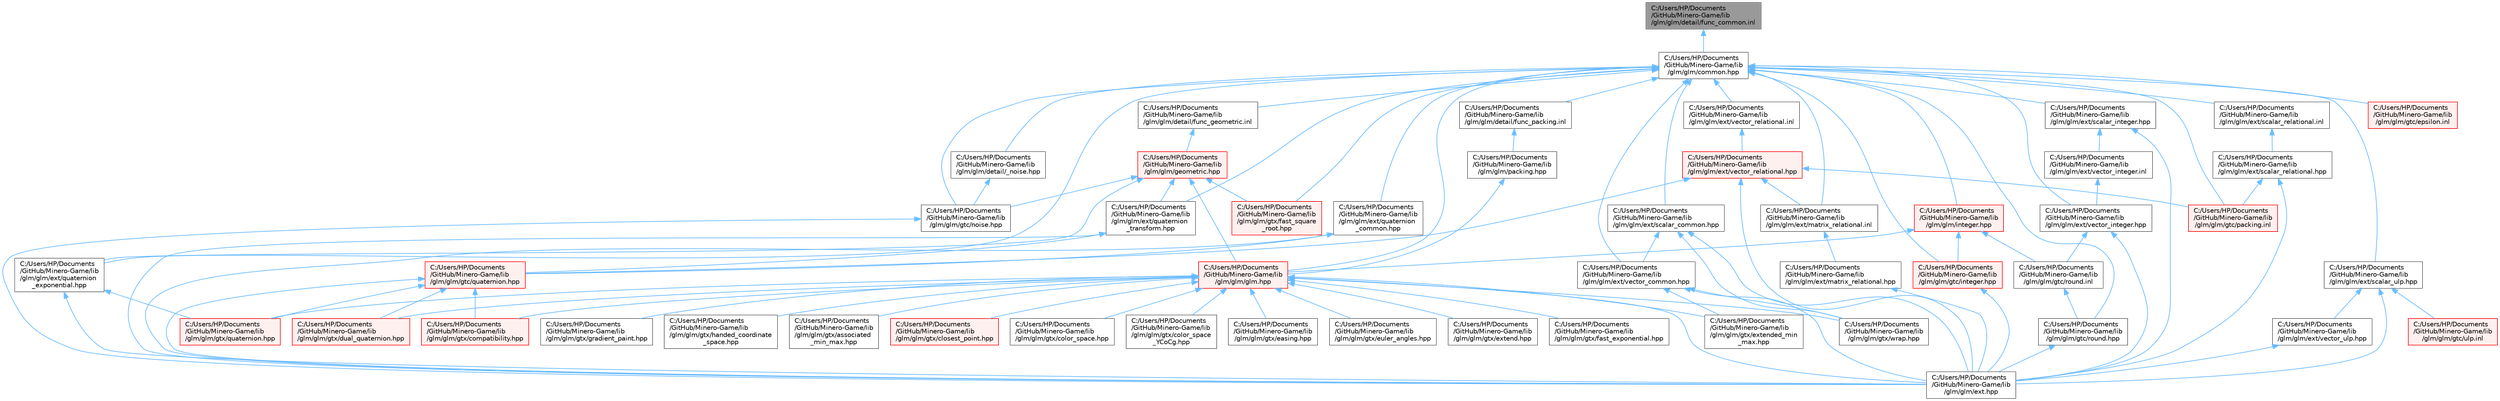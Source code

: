 digraph "C:/Users/HP/Documents/GitHub/Minero-Game/lib/glm/glm/detail/func_common.inl"
{
 // LATEX_PDF_SIZE
  bgcolor="transparent";
  edge [fontname=Helvetica,fontsize=10,labelfontname=Helvetica,labelfontsize=10];
  node [fontname=Helvetica,fontsize=10,shape=box,height=0.2,width=0.4];
  Node1 [id="Node000001",label="C:/Users/HP/Documents\l/GitHub/Minero-Game/lib\l/glm/glm/detail/func_common.inl",height=0.2,width=0.4,color="gray40", fillcolor="grey60", style="filled", fontcolor="black",tooltip=" "];
  Node1 -> Node2 [id="edge1_Node000001_Node000002",dir="back",color="steelblue1",style="solid",tooltip=" "];
  Node2 [id="Node000002",label="C:/Users/HP/Documents\l/GitHub/Minero-Game/lib\l/glm/glm/common.hpp",height=0.2,width=0.4,color="grey40", fillcolor="white", style="filled",URL="$lib_2glm_2glm_2common_8hpp.html",tooltip=" "];
  Node2 -> Node3 [id="edge2_Node000002_Node000003",dir="back",color="steelblue1",style="solid",tooltip=" "];
  Node3 [id="Node000003",label="C:/Users/HP/Documents\l/GitHub/Minero-Game/lib\l/glm/glm/detail/_noise.hpp",height=0.2,width=0.4,color="grey40", fillcolor="white", style="filled",URL="$lib_2glm_2glm_2detail_2__noise_8hpp.html",tooltip=" "];
  Node3 -> Node4 [id="edge3_Node000003_Node000004",dir="back",color="steelblue1",style="solid",tooltip=" "];
  Node4 [id="Node000004",label="C:/Users/HP/Documents\l/GitHub/Minero-Game/lib\l/glm/glm/gtc/noise.hpp",height=0.2,width=0.4,color="grey40", fillcolor="white", style="filled",URL="$lib_2glm_2glm_2gtc_2noise_8hpp.html",tooltip=" "];
  Node4 -> Node5 [id="edge4_Node000004_Node000005",dir="back",color="steelblue1",style="solid",tooltip=" "];
  Node5 [id="Node000005",label="C:/Users/HP/Documents\l/GitHub/Minero-Game/lib\l/glm/glm/ext.hpp",height=0.2,width=0.4,color="grey40", fillcolor="white", style="filled",URL="$lib_2glm_2glm_2ext_8hpp.html",tooltip=" "];
  Node2 -> Node6 [id="edge5_Node000002_Node000006",dir="back",color="steelblue1",style="solid",tooltip=" "];
  Node6 [id="Node000006",label="C:/Users/HP/Documents\l/GitHub/Minero-Game/lib\l/glm/glm/detail/func_geometric.inl",height=0.2,width=0.4,color="grey40", fillcolor="white", style="filled",URL="$lib_2glm_2glm_2detail_2func__geometric_8inl.html",tooltip=" "];
  Node6 -> Node7 [id="edge6_Node000006_Node000007",dir="back",color="steelblue1",style="solid",tooltip=" "];
  Node7 [id="Node000007",label="C:/Users/HP/Documents\l/GitHub/Minero-Game/lib\l/glm/glm/geometric.hpp",height=0.2,width=0.4,color="red", fillcolor="#FFF0F0", style="filled",URL="$lib_2glm_2glm_2geometric_8hpp.html",tooltip=" "];
  Node7 -> Node125 [id="edge7_Node000007_Node000125",dir="back",color="steelblue1",style="solid",tooltip=" "];
  Node125 [id="Node000125",label="C:/Users/HP/Documents\l/GitHub/Minero-Game/lib\l/glm/glm/ext/quaternion\l_exponential.hpp",height=0.2,width=0.4,color="grey40", fillcolor="white", style="filled",URL="$lib_2glm_2glm_2ext_2quaternion__exponential_8hpp.html",tooltip=" "];
  Node125 -> Node5 [id="edge8_Node000125_Node000005",dir="back",color="steelblue1",style="solid",tooltip=" "];
  Node125 -> Node54 [id="edge9_Node000125_Node000054",dir="back",color="steelblue1",style="solid",tooltip=" "];
  Node54 [id="Node000054",label="C:/Users/HP/Documents\l/GitHub/Minero-Game/lib\l/glm/glm/gtx/quaternion.hpp",height=0.2,width=0.4,color="red", fillcolor="#FFF0F0", style="filled",URL="$lib_2glm_2glm_2gtx_2quaternion_8hpp.html",tooltip=" "];
  Node7 -> Node129 [id="edge10_Node000007_Node000129",dir="back",color="steelblue1",style="solid",tooltip=" "];
  Node129 [id="Node000129",label="C:/Users/HP/Documents\l/GitHub/Minero-Game/lib\l/glm/glm/ext/quaternion\l_transform.hpp",height=0.2,width=0.4,color="grey40", fillcolor="white", style="filled",URL="$lib_2glm_2glm_2ext_2quaternion__transform_8hpp.html",tooltip=" "];
  Node129 -> Node5 [id="edge11_Node000129_Node000005",dir="back",color="steelblue1",style="solid",tooltip=" "];
  Node129 -> Node91 [id="edge12_Node000129_Node000091",dir="back",color="steelblue1",style="solid",tooltip=" "];
  Node91 [id="Node000091",label="C:/Users/HP/Documents\l/GitHub/Minero-Game/lib\l/glm/glm/gtc/quaternion.hpp",height=0.2,width=0.4,color="red", fillcolor="#FFF0F0", style="filled",URL="$lib_2glm_2glm_2gtc_2quaternion_8hpp.html",tooltip=" "];
  Node91 -> Node5 [id="edge13_Node000091_Node000005",dir="back",color="steelblue1",style="solid",tooltip=" "];
  Node91 -> Node24 [id="edge14_Node000091_Node000024",dir="back",color="steelblue1",style="solid",tooltip=" "];
  Node24 [id="Node000024",label="C:/Users/HP/Documents\l/GitHub/Minero-Game/lib\l/glm/glm/gtx/compatibility.hpp",height=0.2,width=0.4,color="red", fillcolor="#FFF0F0", style="filled",URL="$lib_2glm_2glm_2gtx_2compatibility_8hpp.html",tooltip=" "];
  Node91 -> Node27 [id="edge15_Node000091_Node000027",dir="back",color="steelblue1",style="solid",tooltip=" "];
  Node27 [id="Node000027",label="C:/Users/HP/Documents\l/GitHub/Minero-Game/lib\l/glm/glm/gtx/dual_quaternion.hpp",height=0.2,width=0.4,color="red", fillcolor="#FFF0F0", style="filled",URL="$lib_2glm_2glm_2gtx_2dual__quaternion_8hpp.html",tooltip=" "];
  Node91 -> Node54 [id="edge16_Node000091_Node000054",dir="back",color="steelblue1",style="solid",tooltip=" "];
  Node7 -> Node18 [id="edge17_Node000007_Node000018",dir="back",color="steelblue1",style="solid",tooltip=" "];
  Node18 [id="Node000018",label="C:/Users/HP/Documents\l/GitHub/Minero-Game/lib\l/glm/glm/glm.hpp",height=0.2,width=0.4,color="red", fillcolor="#FFF0F0", style="filled",URL="$lib_2glm_2glm_2glm_8hpp.html",tooltip=" "];
  Node18 -> Node5 [id="edge18_Node000018_Node000005",dir="back",color="steelblue1",style="solid",tooltip=" "];
  Node18 -> Node19 [id="edge19_Node000018_Node000019",dir="back",color="steelblue1",style="solid",tooltip=" "];
  Node19 [id="Node000019",label="C:/Users/HP/Documents\l/GitHub/Minero-Game/lib\l/glm/glm/gtx/associated\l_min_max.hpp",height=0.2,width=0.4,color="grey40", fillcolor="white", style="filled",URL="$lib_2glm_2glm_2gtx_2associated__min__max_8hpp.html",tooltip=" "];
  Node18 -> Node20 [id="edge20_Node000018_Node000020",dir="back",color="steelblue1",style="solid",tooltip=" "];
  Node20 [id="Node000020",label="C:/Users/HP/Documents\l/GitHub/Minero-Game/lib\l/glm/glm/gtx/closest_point.hpp",height=0.2,width=0.4,color="red", fillcolor="#FFF0F0", style="filled",URL="$lib_2glm_2glm_2gtx_2closest__point_8hpp.html",tooltip=" "];
  Node18 -> Node22 [id="edge21_Node000018_Node000022",dir="back",color="steelblue1",style="solid",tooltip=" "];
  Node22 [id="Node000022",label="C:/Users/HP/Documents\l/GitHub/Minero-Game/lib\l/glm/glm/gtx/color_space.hpp",height=0.2,width=0.4,color="grey40", fillcolor="white", style="filled",URL="$lib_2glm_2glm_2gtx_2color__space_8hpp.html",tooltip=" "];
  Node18 -> Node23 [id="edge22_Node000018_Node000023",dir="back",color="steelblue1",style="solid",tooltip=" "];
  Node23 [id="Node000023",label="C:/Users/HP/Documents\l/GitHub/Minero-Game/lib\l/glm/glm/gtx/color_space\l_YCoCg.hpp",height=0.2,width=0.4,color="grey40", fillcolor="white", style="filled",URL="$lib_2glm_2glm_2gtx_2color__space___y_co_cg_8hpp.html",tooltip=" "];
  Node18 -> Node24 [id="edge23_Node000018_Node000024",dir="back",color="steelblue1",style="solid",tooltip=" "];
  Node18 -> Node27 [id="edge24_Node000018_Node000027",dir="back",color="steelblue1",style="solid",tooltip=" "];
  Node18 -> Node33 [id="edge25_Node000018_Node000033",dir="back",color="steelblue1",style="solid",tooltip=" "];
  Node33 [id="Node000033",label="C:/Users/HP/Documents\l/GitHub/Minero-Game/lib\l/glm/glm/gtx/easing.hpp",height=0.2,width=0.4,color="grey40", fillcolor="white", style="filled",URL="$lib_2glm_2glm_2gtx_2easing_8hpp.html",tooltip=" "];
  Node18 -> Node26 [id="edge26_Node000018_Node000026",dir="back",color="steelblue1",style="solid",tooltip=" "];
  Node26 [id="Node000026",label="C:/Users/HP/Documents\l/GitHub/Minero-Game/lib\l/glm/glm/gtx/euler_angles.hpp",height=0.2,width=0.4,color="grey40", fillcolor="white", style="filled",URL="$lib_2glm_2glm_2gtx_2euler__angles_8hpp.html",tooltip=" "];
  Node18 -> Node34 [id="edge27_Node000018_Node000034",dir="back",color="steelblue1",style="solid",tooltip=" "];
  Node34 [id="Node000034",label="C:/Users/HP/Documents\l/GitHub/Minero-Game/lib\l/glm/glm/gtx/extend.hpp",height=0.2,width=0.4,color="grey40", fillcolor="white", style="filled",URL="$lib_2glm_2glm_2gtx_2extend_8hpp.html",tooltip=" "];
  Node18 -> Node35 [id="edge28_Node000018_Node000035",dir="back",color="steelblue1",style="solid",tooltip=" "];
  Node35 [id="Node000035",label="C:/Users/HP/Documents\l/GitHub/Minero-Game/lib\l/glm/glm/gtx/extended_min\l_max.hpp",height=0.2,width=0.4,color="grey40", fillcolor="white", style="filled",URL="$lib_2glm_2glm_2gtx_2extended__min__max_8hpp.html",tooltip=" "];
  Node18 -> Node36 [id="edge29_Node000018_Node000036",dir="back",color="steelblue1",style="solid",tooltip=" "];
  Node36 [id="Node000036",label="C:/Users/HP/Documents\l/GitHub/Minero-Game/lib\l/glm/glm/gtx/fast_exponential.hpp",height=0.2,width=0.4,color="grey40", fillcolor="white", style="filled",URL="$lib_2glm_2glm_2gtx_2fast__exponential_8hpp.html",tooltip=" "];
  Node18 -> Node37 [id="edge30_Node000018_Node000037",dir="back",color="steelblue1",style="solid",tooltip=" "];
  Node37 [id="Node000037",label="C:/Users/HP/Documents\l/GitHub/Minero-Game/lib\l/glm/glm/gtx/gradient_paint.hpp",height=0.2,width=0.4,color="grey40", fillcolor="white", style="filled",URL="$lib_2glm_2glm_2gtx_2gradient__paint_8hpp.html",tooltip=" "];
  Node18 -> Node38 [id="edge31_Node000018_Node000038",dir="back",color="steelblue1",style="solid",tooltip=" "];
  Node38 [id="Node000038",label="C:/Users/HP/Documents\l/GitHub/Minero-Game/lib\l/glm/glm/gtx/handed_coordinate\l_space.hpp",height=0.2,width=0.4,color="grey40", fillcolor="white", style="filled",URL="$lib_2glm_2glm_2gtx_2handed__coordinate__space_8hpp.html",tooltip=" "];
  Node18 -> Node54 [id="edge32_Node000018_Node000054",dir="back",color="steelblue1",style="solid",tooltip=" "];
  Node18 -> Node66 [id="edge33_Node000018_Node000066",dir="back",color="steelblue1",style="solid",tooltip=" "];
  Node66 [id="Node000066",label="C:/Users/HP/Documents\l/GitHub/Minero-Game/lib\l/glm/glm/gtx/wrap.hpp",height=0.2,width=0.4,color="grey40", fillcolor="white", style="filled",URL="$lib_2glm_2glm_2gtx_2wrap_8hpp.html",tooltip=" "];
  Node7 -> Node4 [id="edge34_Node000007_Node000004",dir="back",color="steelblue1",style="solid",tooltip=" "];
  Node7 -> Node134 [id="edge35_Node000007_Node000134",dir="back",color="steelblue1",style="solid",tooltip=" "];
  Node134 [id="Node000134",label="C:/Users/HP/Documents\l/GitHub/Minero-Game/lib\l/glm/glm/gtx/fast_square\l_root.hpp",height=0.2,width=0.4,color="red", fillcolor="#FFF0F0", style="filled",URL="$lib_2glm_2glm_2gtx_2fast__square__root_8hpp.html",tooltip=" "];
  Node2 -> Node137 [id="edge36_Node000002_Node000137",dir="back",color="steelblue1",style="solid",tooltip=" "];
  Node137 [id="Node000137",label="C:/Users/HP/Documents\l/GitHub/Minero-Game/lib\l/glm/glm/detail/func_packing.inl",height=0.2,width=0.4,color="grey40", fillcolor="white", style="filled",URL="$lib_2glm_2glm_2detail_2func__packing_8inl.html",tooltip=" "];
  Node137 -> Node138 [id="edge37_Node000137_Node000138",dir="back",color="steelblue1",style="solid",tooltip=" "];
  Node138 [id="Node000138",label="C:/Users/HP/Documents\l/GitHub/Minero-Game/lib\l/glm/glm/packing.hpp",height=0.2,width=0.4,color="grey40", fillcolor="white", style="filled",URL="$lib_2glm_2glm_2packing_8hpp.html",tooltip=" "];
  Node138 -> Node18 [id="edge38_Node000138_Node000018",dir="back",color="steelblue1",style="solid",tooltip=" "];
  Node2 -> Node139 [id="edge39_Node000002_Node000139",dir="back",color="steelblue1",style="solid",tooltip=" "];
  Node139 [id="Node000139",label="C:/Users/HP/Documents\l/GitHub/Minero-Game/lib\l/glm/glm/ext/matrix_relational.inl",height=0.2,width=0.4,color="grey40", fillcolor="white", style="filled",URL="$lib_2glm_2glm_2ext_2matrix__relational_8inl.html",tooltip=" "];
  Node139 -> Node140 [id="edge40_Node000139_Node000140",dir="back",color="steelblue1",style="solid",tooltip=" "];
  Node140 [id="Node000140",label="C:/Users/HP/Documents\l/GitHub/Minero-Game/lib\l/glm/glm/ext/matrix_relational.hpp",height=0.2,width=0.4,color="grey40", fillcolor="white", style="filled",URL="$lib_2glm_2glm_2ext_2matrix__relational_8hpp.html",tooltip=" "];
  Node140 -> Node5 [id="edge41_Node000140_Node000005",dir="back",color="steelblue1",style="solid",tooltip=" "];
  Node2 -> Node128 [id="edge42_Node000002_Node000128",dir="back",color="steelblue1",style="solid",tooltip=" "];
  Node128 [id="Node000128",label="C:/Users/HP/Documents\l/GitHub/Minero-Game/lib\l/glm/glm/ext/quaternion\l_common.hpp",height=0.2,width=0.4,color="grey40", fillcolor="white", style="filled",URL="$lib_2glm_2glm_2ext_2quaternion__common_8hpp.html",tooltip=" "];
  Node128 -> Node5 [id="edge43_Node000128_Node000005",dir="back",color="steelblue1",style="solid",tooltip=" "];
  Node128 -> Node91 [id="edge44_Node000128_Node000091",dir="back",color="steelblue1",style="solid",tooltip=" "];
  Node2 -> Node125 [id="edge45_Node000002_Node000125",dir="back",color="steelblue1",style="solid",tooltip=" "];
  Node2 -> Node129 [id="edge46_Node000002_Node000129",dir="back",color="steelblue1",style="solid",tooltip=" "];
  Node2 -> Node141 [id="edge47_Node000002_Node000141",dir="back",color="steelblue1",style="solid",tooltip=" "];
  Node141 [id="Node000141",label="C:/Users/HP/Documents\l/GitHub/Minero-Game/lib\l/glm/glm/ext/scalar_common.hpp",height=0.2,width=0.4,color="grey40", fillcolor="white", style="filled",URL="$lib_2glm_2glm_2ext_2scalar__common_8hpp.html",tooltip=" "];
  Node141 -> Node5 [id="edge48_Node000141_Node000005",dir="back",color="steelblue1",style="solid",tooltip=" "];
  Node141 -> Node142 [id="edge49_Node000141_Node000142",dir="back",color="steelblue1",style="solid",tooltip=" "];
  Node142 [id="Node000142",label="C:/Users/HP/Documents\l/GitHub/Minero-Game/lib\l/glm/glm/ext/vector_common.hpp",height=0.2,width=0.4,color="grey40", fillcolor="white", style="filled",URL="$lib_2glm_2glm_2ext_2vector__common_8hpp.html",tooltip=" "];
  Node142 -> Node5 [id="edge50_Node000142_Node000005",dir="back",color="steelblue1",style="solid",tooltip=" "];
  Node142 -> Node35 [id="edge51_Node000142_Node000035",dir="back",color="steelblue1",style="solid",tooltip=" "];
  Node142 -> Node66 [id="edge52_Node000142_Node000066",dir="back",color="steelblue1",style="solid",tooltip=" "];
  Node141 -> Node66 [id="edge53_Node000141_Node000066",dir="back",color="steelblue1",style="solid",tooltip=" "];
  Node2 -> Node143 [id="edge54_Node000002_Node000143",dir="back",color="steelblue1",style="solid",tooltip=" "];
  Node143 [id="Node000143",label="C:/Users/HP/Documents\l/GitHub/Minero-Game/lib\l/glm/glm/ext/scalar_integer.hpp",height=0.2,width=0.4,color="grey40", fillcolor="white", style="filled",URL="$lib_2glm_2glm_2ext_2scalar__integer_8hpp.html",tooltip=" "];
  Node143 -> Node5 [id="edge55_Node000143_Node000005",dir="back",color="steelblue1",style="solid",tooltip=" "];
  Node143 -> Node144 [id="edge56_Node000143_Node000144",dir="back",color="steelblue1",style="solid",tooltip=" "];
  Node144 [id="Node000144",label="C:/Users/HP/Documents\l/GitHub/Minero-Game/lib\l/glm/glm/ext/vector_integer.inl",height=0.2,width=0.4,color="grey40", fillcolor="white", style="filled",URL="$lib_2glm_2glm_2ext_2vector__integer_8inl.html",tooltip=" "];
  Node144 -> Node145 [id="edge57_Node000144_Node000145",dir="back",color="steelblue1",style="solid",tooltip=" "];
  Node145 [id="Node000145",label="C:/Users/HP/Documents\l/GitHub/Minero-Game/lib\l/glm/glm/ext/vector_integer.hpp",height=0.2,width=0.4,color="grey40", fillcolor="white", style="filled",URL="$lib_2glm_2glm_2ext_2vector__integer_8hpp.html",tooltip=" "];
  Node145 -> Node5 [id="edge58_Node000145_Node000005",dir="back",color="steelblue1",style="solid",tooltip=" "];
  Node145 -> Node146 [id="edge59_Node000145_Node000146",dir="back",color="steelblue1",style="solid",tooltip=" "];
  Node146 [id="Node000146",label="C:/Users/HP/Documents\l/GitHub/Minero-Game/lib\l/glm/glm/gtc/round.inl",height=0.2,width=0.4,color="grey40", fillcolor="white", style="filled",URL="$lib_2glm_2glm_2gtc_2round_8inl.html",tooltip=" "];
  Node146 -> Node147 [id="edge60_Node000146_Node000147",dir="back",color="steelblue1",style="solid",tooltip=" "];
  Node147 [id="Node000147",label="C:/Users/HP/Documents\l/GitHub/Minero-Game/lib\l/glm/glm/gtc/round.hpp",height=0.2,width=0.4,color="grey40", fillcolor="white", style="filled",URL="$lib_2glm_2glm_2gtc_2round_8hpp.html",tooltip=" "];
  Node147 -> Node5 [id="edge61_Node000147_Node000005",dir="back",color="steelblue1",style="solid",tooltip=" "];
  Node2 -> Node148 [id="edge62_Node000002_Node000148",dir="back",color="steelblue1",style="solid",tooltip=" "];
  Node148 [id="Node000148",label="C:/Users/HP/Documents\l/GitHub/Minero-Game/lib\l/glm/glm/ext/scalar_relational.inl",height=0.2,width=0.4,color="grey40", fillcolor="white", style="filled",URL="$lib_2glm_2glm_2ext_2scalar__relational_8inl.html",tooltip=" "];
  Node148 -> Node149 [id="edge63_Node000148_Node000149",dir="back",color="steelblue1",style="solid",tooltip=" "];
  Node149 [id="Node000149",label="C:/Users/HP/Documents\l/GitHub/Minero-Game/lib\l/glm/glm/ext/scalar_relational.hpp",height=0.2,width=0.4,color="grey40", fillcolor="white", style="filled",URL="$lib_2glm_2glm_2ext_2scalar__relational_8hpp.html",tooltip=" "];
  Node149 -> Node5 [id="edge64_Node000149_Node000005",dir="back",color="steelblue1",style="solid",tooltip=" "];
  Node149 -> Node150 [id="edge65_Node000149_Node000150",dir="back",color="steelblue1",style="solid",tooltip=" "];
  Node150 [id="Node000150",label="C:/Users/HP/Documents\l/GitHub/Minero-Game/lib\l/glm/glm/gtc/packing.inl",height=0.2,width=0.4,color="red", fillcolor="#FFF0F0", style="filled",URL="$lib_2glm_2glm_2gtc_2packing_8inl.html",tooltip=" "];
  Node2 -> Node151 [id="edge66_Node000002_Node000151",dir="back",color="steelblue1",style="solid",tooltip=" "];
  Node151 [id="Node000151",label="C:/Users/HP/Documents\l/GitHub/Minero-Game/lib\l/glm/glm/ext/scalar_ulp.hpp",height=0.2,width=0.4,color="grey40", fillcolor="white", style="filled",URL="$lib_2glm_2glm_2ext_2scalar__ulp_8hpp.html",tooltip=" "];
  Node151 -> Node5 [id="edge67_Node000151_Node000005",dir="back",color="steelblue1",style="solid",tooltip=" "];
  Node151 -> Node152 [id="edge68_Node000151_Node000152",dir="back",color="steelblue1",style="solid",tooltip=" "];
  Node152 [id="Node000152",label="C:/Users/HP/Documents\l/GitHub/Minero-Game/lib\l/glm/glm/ext/vector_ulp.hpp",height=0.2,width=0.4,color="grey40", fillcolor="white", style="filled",URL="$lib_2glm_2glm_2ext_2vector__ulp_8hpp.html",tooltip=" "];
  Node152 -> Node5 [id="edge69_Node000152_Node000005",dir="back",color="steelblue1",style="solid",tooltip=" "];
  Node151 -> Node153 [id="edge70_Node000151_Node000153",dir="back",color="steelblue1",style="solid",tooltip=" "];
  Node153 [id="Node000153",label="C:/Users/HP/Documents\l/GitHub/Minero-Game/lib\l/glm/glm/gtc/ulp.inl",height=0.2,width=0.4,color="red", fillcolor="#FFF0F0", style="filled",URL="$lib_2glm_2glm_2gtc_2ulp_8inl.html",tooltip=" "];
  Node2 -> Node142 [id="edge71_Node000002_Node000142",dir="back",color="steelblue1",style="solid",tooltip=" "];
  Node2 -> Node145 [id="edge72_Node000002_Node000145",dir="back",color="steelblue1",style="solid",tooltip=" "];
  Node2 -> Node155 [id="edge73_Node000002_Node000155",dir="back",color="steelblue1",style="solid",tooltip=" "];
  Node155 [id="Node000155",label="C:/Users/HP/Documents\l/GitHub/Minero-Game/lib\l/glm/glm/ext/vector_relational.inl",height=0.2,width=0.4,color="grey40", fillcolor="white", style="filled",URL="$lib_2glm_2glm_2ext_2vector__relational_8inl.html",tooltip=" "];
  Node155 -> Node156 [id="edge74_Node000155_Node000156",dir="back",color="steelblue1",style="solid",tooltip=" "];
  Node156 [id="Node000156",label="C:/Users/HP/Documents\l/GitHub/Minero-Game/lib\l/glm/glm/ext/vector_relational.hpp",height=0.2,width=0.4,color="red", fillcolor="#FFF0F0", style="filled",URL="$lib_2glm_2glm_2ext_2vector__relational_8hpp.html",tooltip=" "];
  Node156 -> Node5 [id="edge75_Node000156_Node000005",dir="back",color="steelblue1",style="solid",tooltip=" "];
  Node156 -> Node139 [id="edge76_Node000156_Node000139",dir="back",color="steelblue1",style="solid",tooltip=" "];
  Node156 -> Node150 [id="edge77_Node000156_Node000150",dir="back",color="steelblue1",style="solid",tooltip=" "];
  Node156 -> Node91 [id="edge78_Node000156_Node000091",dir="back",color="steelblue1",style="solid",tooltip=" "];
  Node2 -> Node18 [id="edge79_Node000002_Node000018",dir="back",color="steelblue1",style="solid",tooltip=" "];
  Node2 -> Node158 [id="edge80_Node000002_Node000158",dir="back",color="steelblue1",style="solid",tooltip=" "];
  Node158 [id="Node000158",label="C:/Users/HP/Documents\l/GitHub/Minero-Game/lib\l/glm/glm/gtc/epsilon.inl",height=0.2,width=0.4,color="red", fillcolor="#FFF0F0", style="filled",URL="$lib_2glm_2glm_2gtc_2epsilon_8inl.html",tooltip=" "];
  Node2 -> Node163 [id="edge81_Node000002_Node000163",dir="back",color="steelblue1",style="solid",tooltip=" "];
  Node163 [id="Node000163",label="C:/Users/HP/Documents\l/GitHub/Minero-Game/lib\l/glm/glm/gtc/integer.hpp",height=0.2,width=0.4,color="red", fillcolor="#FFF0F0", style="filled",URL="$lib_2glm_2glm_2gtc_2integer_8hpp.html",tooltip=" "];
  Node163 -> Node5 [id="edge82_Node000163_Node000005",dir="back",color="steelblue1",style="solid",tooltip=" "];
  Node2 -> Node4 [id="edge83_Node000002_Node000004",dir="back",color="steelblue1",style="solid",tooltip=" "];
  Node2 -> Node150 [id="edge84_Node000002_Node000150",dir="back",color="steelblue1",style="solid",tooltip=" "];
  Node2 -> Node147 [id="edge85_Node000002_Node000147",dir="back",color="steelblue1",style="solid",tooltip=" "];
  Node2 -> Node134 [id="edge86_Node000002_Node000134",dir="back",color="steelblue1",style="solid",tooltip=" "];
  Node2 -> Node164 [id="edge87_Node000002_Node000164",dir="back",color="steelblue1",style="solid",tooltip=" "];
  Node164 [id="Node000164",label="C:/Users/HP/Documents\l/GitHub/Minero-Game/lib\l/glm/glm/integer.hpp",height=0.2,width=0.4,color="red", fillcolor="#FFF0F0", style="filled",URL="$lib_2glm_2glm_2integer_8hpp.html",tooltip=" "];
  Node164 -> Node18 [id="edge88_Node000164_Node000018",dir="back",color="steelblue1",style="solid",tooltip=" "];
  Node164 -> Node163 [id="edge89_Node000164_Node000163",dir="back",color="steelblue1",style="solid",tooltip=" "];
  Node164 -> Node146 [id="edge90_Node000164_Node000146",dir="back",color="steelblue1",style="solid",tooltip=" "];
}

